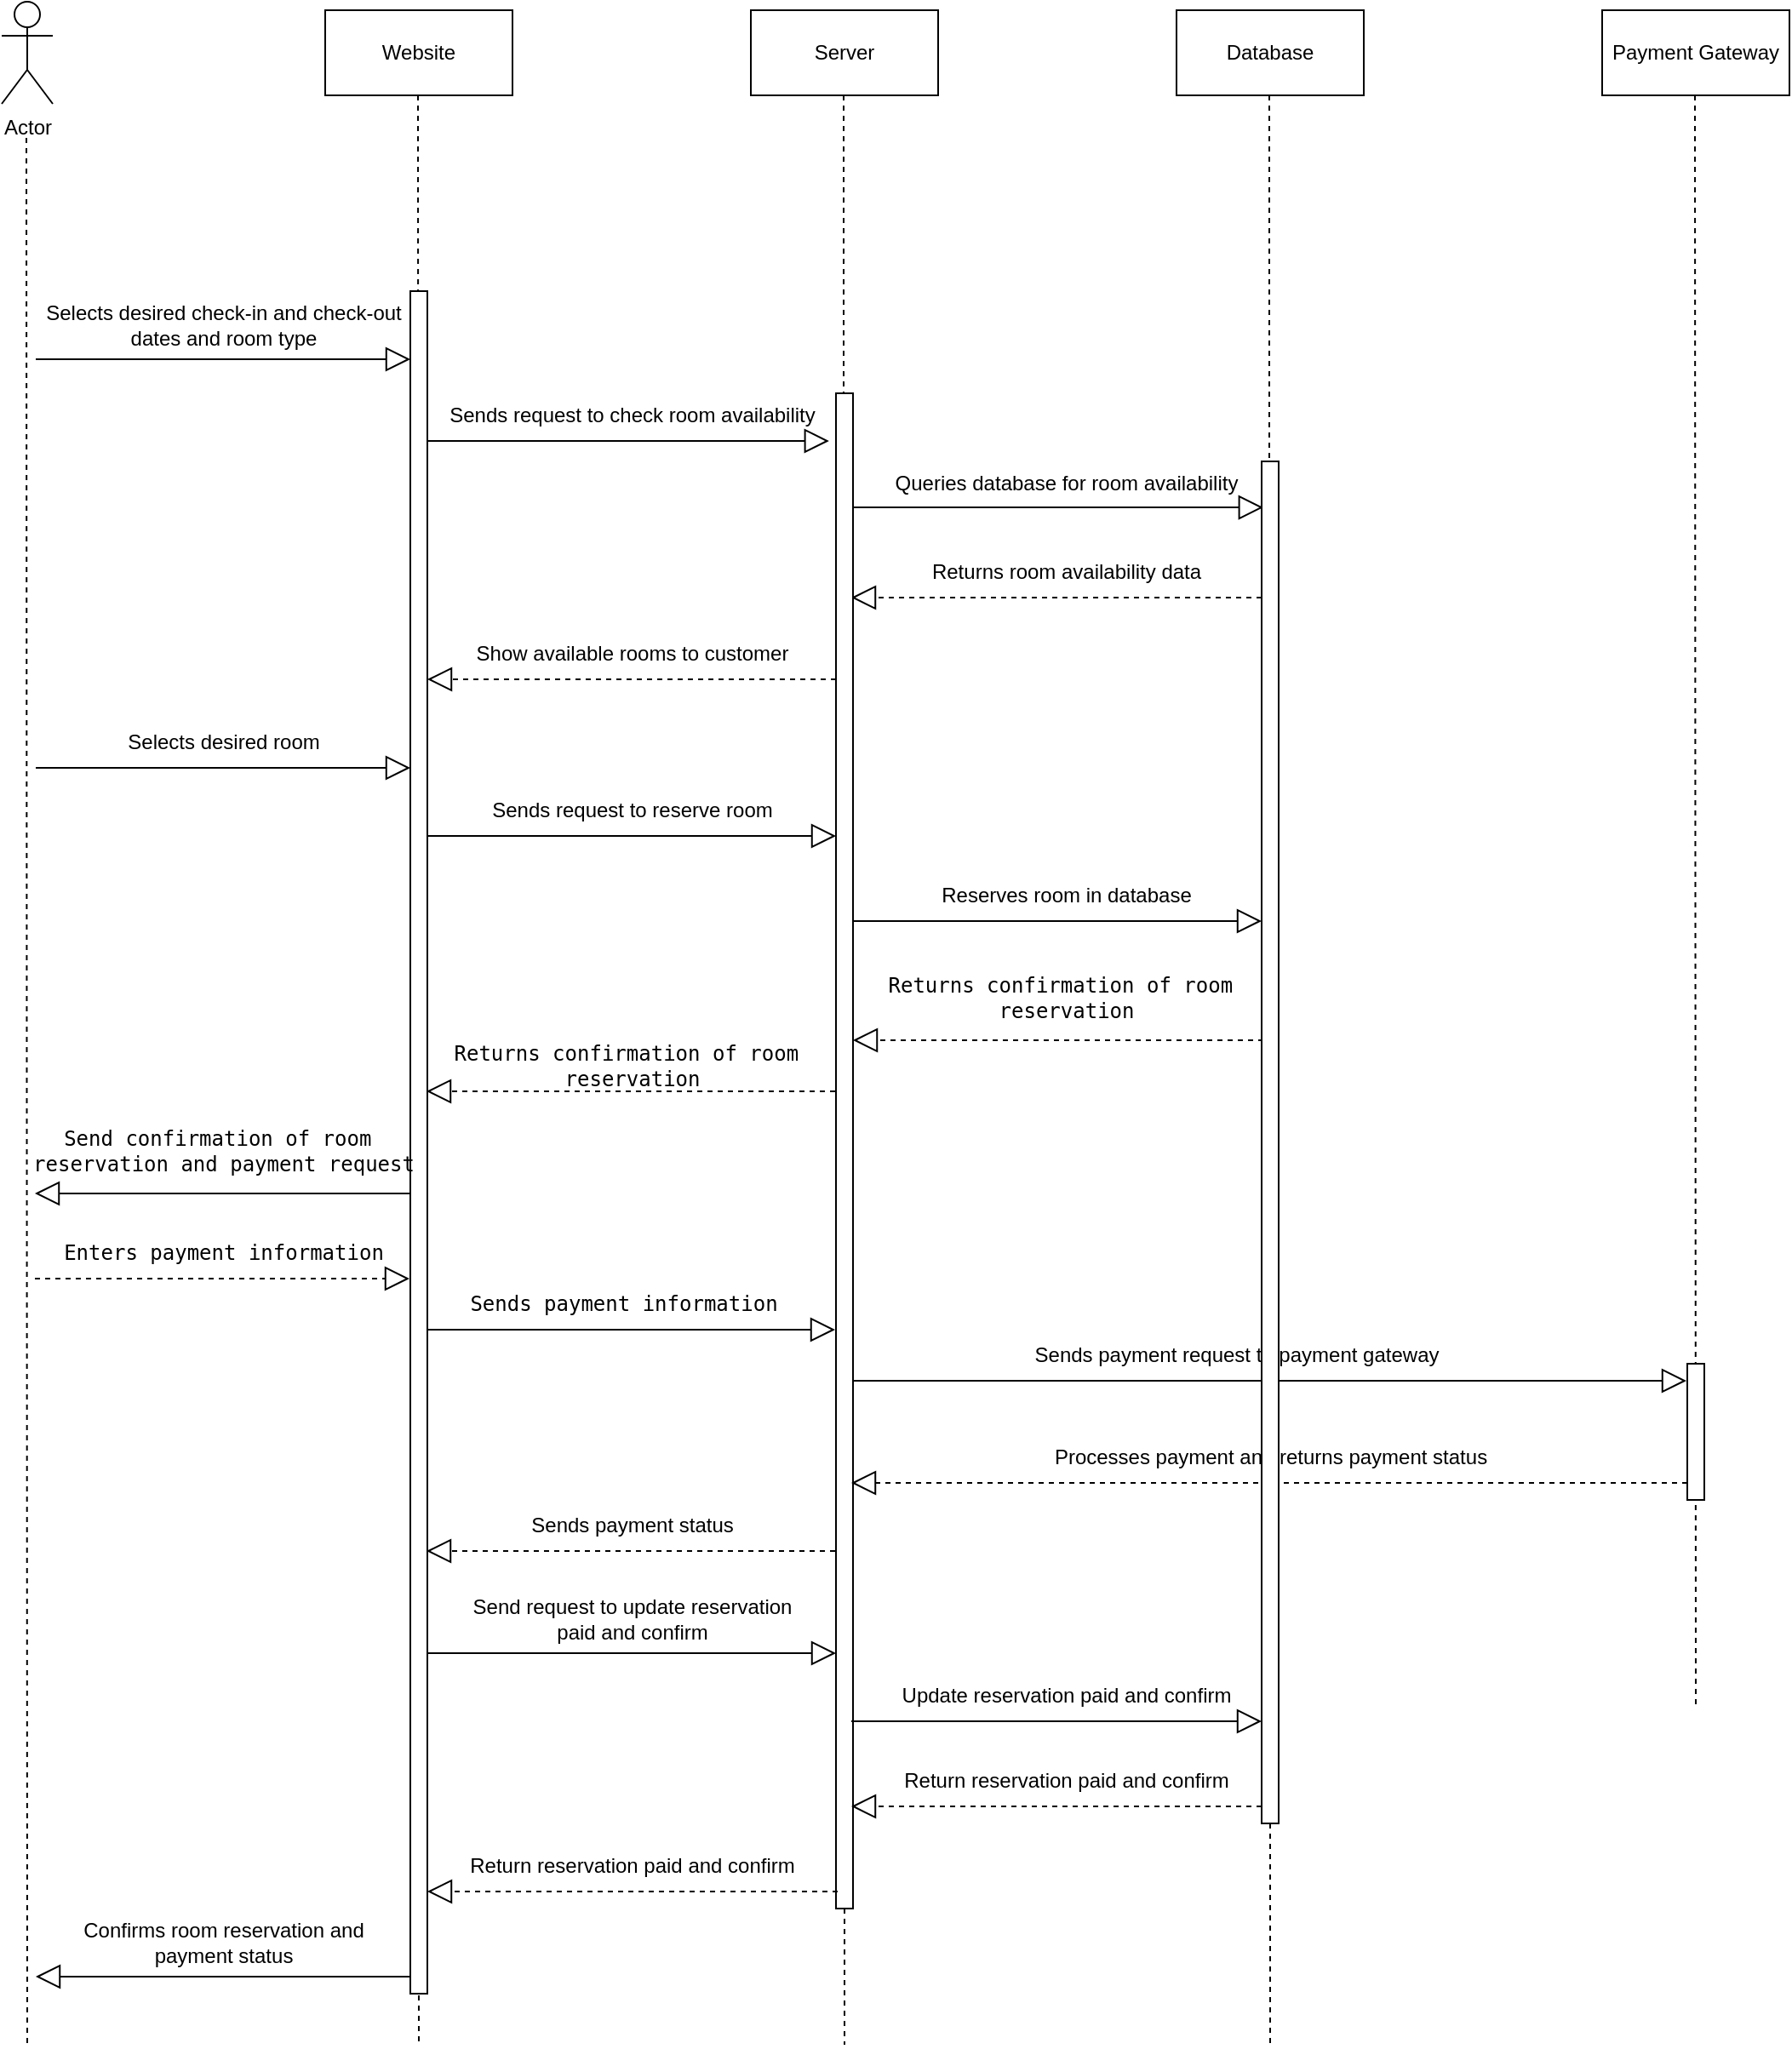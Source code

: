 <mxfile version="21.2.9" type="github">
  <diagram name="Page-1" id="Bzcg76JZAYMFacvBCj7k">
    <mxGraphModel dx="954" dy="556" grid="1" gridSize="10" guides="1" tooltips="1" connect="1" arrows="1" fold="1" page="1" pageScale="1" pageWidth="1100" pageHeight="1700" math="0" shadow="0">
      <root>
        <mxCell id="0" />
        <mxCell id="1" parent="0" />
        <mxCell id="-xuDfmW8_niUfC1Qt930-63" value="" style="endArrow=block;endFill=0;endSize=12;html=1;rounded=0;" parent="1" edge="1">
          <mxGeometry width="160" relative="1" as="geometry">
            <mxPoint x="538.5" y="850" as="sourcePoint" />
            <mxPoint x="1029.5" y="850" as="targetPoint" />
          </mxGeometry>
        </mxCell>
        <mxCell id="-xuDfmW8_niUfC1Qt930-1" value="Actor" style="shape=umlActor;verticalLabelPosition=bottom;verticalAlign=top;html=1;outlineConnect=0;" parent="1" vertex="1">
          <mxGeometry x="40" y="40" width="30" height="60" as="geometry" />
        </mxCell>
        <mxCell id="-xuDfmW8_niUfC1Qt930-2" value="Server" style="html=1;whiteSpace=wrap;" parent="1" vertex="1">
          <mxGeometry x="480" y="45" width="110" height="50" as="geometry" />
        </mxCell>
        <mxCell id="-xuDfmW8_niUfC1Qt930-3" value="Website" style="html=1;whiteSpace=wrap;" parent="1" vertex="1">
          <mxGeometry x="230" y="45" width="110" height="50" as="geometry" />
        </mxCell>
        <mxCell id="-xuDfmW8_niUfC1Qt930-4" value="" style="endArrow=none;dashed=1;endFill=0;endSize=12;html=1;rounded=0;" parent="1" edge="1">
          <mxGeometry width="160" relative="1" as="geometry">
            <mxPoint x="54.5" y="120" as="sourcePoint" />
            <mxPoint x="55" y="1240" as="targetPoint" />
          </mxGeometry>
        </mxCell>
        <mxCell id="-xuDfmW8_niUfC1Qt930-5" value="" style="endArrow=none;dashed=1;endFill=0;endSize=12;html=1;rounded=0;" parent="1" edge="1">
          <mxGeometry width="160" relative="1" as="geometry">
            <mxPoint x="284.5" y="95" as="sourcePoint" />
            <mxPoint x="285" y="1240" as="targetPoint" />
          </mxGeometry>
        </mxCell>
        <mxCell id="-xuDfmW8_niUfC1Qt930-6" value="" style="endArrow=none;dashed=1;endFill=0;endSize=12;html=1;rounded=0;" parent="1" source="-xuDfmW8_niUfC1Qt930-67" edge="1">
          <mxGeometry width="160" relative="1" as="geometry">
            <mxPoint x="534.5" y="95" as="sourcePoint" />
            <mxPoint x="535" y="1240" as="targetPoint" />
          </mxGeometry>
        </mxCell>
        <mxCell id="-xuDfmW8_niUfC1Qt930-36" value="&lt;div&gt;Selects desired check-in and check-out &lt;br&gt;&lt;/div&gt;&lt;div&gt;dates and room type&lt;/div&gt;" style="text;html=1;align=center;verticalAlign=middle;resizable=0;points=[];autosize=1;strokeColor=none;fillColor=none;" parent="1" vertex="1">
          <mxGeometry x="50" y="210" width="240" height="40" as="geometry" />
        </mxCell>
        <mxCell id="-xuDfmW8_niUfC1Qt930-37" value="Sends request to check room availability" style="text;html=1;align=center;verticalAlign=middle;resizable=0;points=[];autosize=1;strokeColor=none;fillColor=none;" parent="1" vertex="1">
          <mxGeometry x="290" y="268" width="240" height="30" as="geometry" />
        </mxCell>
        <mxCell id="-xuDfmW8_niUfC1Qt930-38" value="Database" style="html=1;whiteSpace=wrap;" parent="1" vertex="1">
          <mxGeometry x="730" y="45" width="110" height="50" as="geometry" />
        </mxCell>
        <mxCell id="-xuDfmW8_niUfC1Qt930-39" value="" style="endArrow=none;dashed=1;endFill=0;endSize=12;html=1;rounded=0;" parent="1" source="-xuDfmW8_niUfC1Qt930-69" edge="1">
          <mxGeometry width="160" relative="1" as="geometry">
            <mxPoint x="784.5" y="95" as="sourcePoint" />
            <mxPoint x="785" y="1240" as="targetPoint" />
          </mxGeometry>
        </mxCell>
        <mxCell id="-xuDfmW8_niUfC1Qt930-40" value="Queries database for room availability" style="text;html=1;align=center;verticalAlign=middle;resizable=0;points=[];autosize=1;strokeColor=none;fillColor=none;" parent="1" vertex="1">
          <mxGeometry x="550" y="308" width="230" height="30" as="geometry" />
        </mxCell>
        <mxCell id="-xuDfmW8_niUfC1Qt930-41" value="Returns room availability data" style="text;html=1;align=center;verticalAlign=middle;resizable=0;points=[];autosize=1;strokeColor=none;fillColor=none;" parent="1" vertex="1">
          <mxGeometry x="570" y="360" width="190" height="30" as="geometry" />
        </mxCell>
        <mxCell id="-xuDfmW8_niUfC1Qt930-42" value="Show available rooms to customer" style="text;html=1;align=center;verticalAlign=middle;resizable=0;points=[];autosize=1;strokeColor=none;fillColor=none;" parent="1" vertex="1">
          <mxGeometry x="305" y="408" width="210" height="30" as="geometry" />
        </mxCell>
        <mxCell id="-xuDfmW8_niUfC1Qt930-43" value="Selects desired room" style="text;html=1;align=center;verticalAlign=middle;resizable=0;points=[];autosize=1;strokeColor=none;fillColor=none;" parent="1" vertex="1">
          <mxGeometry x="100" y="460" width="140" height="30" as="geometry" />
        </mxCell>
        <mxCell id="-xuDfmW8_niUfC1Qt930-44" value="Sends request to reserve room" style="text;html=1;align=center;verticalAlign=middle;resizable=0;points=[];autosize=1;strokeColor=none;fillColor=none;" parent="1" vertex="1">
          <mxGeometry x="315" y="500" width="190" height="30" as="geometry" />
        </mxCell>
        <mxCell id="-xuDfmW8_niUfC1Qt930-45" value="Reserves room in database" style="text;html=1;align=center;verticalAlign=middle;resizable=0;points=[];autosize=1;strokeColor=none;fillColor=none;" parent="1" vertex="1">
          <mxGeometry x="575" y="550" width="180" height="30" as="geometry" />
        </mxCell>
        <mxCell id="-xuDfmW8_niUfC1Qt930-46" value="Payment Gateway" style="html=1;whiteSpace=wrap;" parent="1" vertex="1">
          <mxGeometry x="980" y="45" width="110" height="50" as="geometry" />
        </mxCell>
        <mxCell id="-xuDfmW8_niUfC1Qt930-47" value="" style="endArrow=none;dashed=1;endFill=0;endSize=12;html=1;rounded=0;" parent="1" edge="1">
          <mxGeometry width="160" relative="1" as="geometry">
            <mxPoint x="1034.5" y="95" as="sourcePoint" />
            <mxPoint x="1035" y="1040" as="targetPoint" />
          </mxGeometry>
        </mxCell>
        <mxCell id="-xuDfmW8_niUfC1Qt930-50" value="Sends payment status " style="text;html=1;align=center;verticalAlign=middle;resizable=0;points=[];autosize=1;strokeColor=none;fillColor=none;" parent="1" vertex="1">
          <mxGeometry x="334.5" y="920" width="150" height="30" as="geometry" />
        </mxCell>
        <mxCell id="-xuDfmW8_niUfC1Qt930-51" value="&lt;div&gt;Confirms room reservation and &lt;br&gt;&lt;/div&gt;&lt;div&gt;payment status&lt;/div&gt;" style="text;html=1;align=center;verticalAlign=middle;resizable=0;points=[];autosize=1;strokeColor=none;fillColor=none;" parent="1" vertex="1">
          <mxGeometry x="75" y="1160" width="190" height="40" as="geometry" />
        </mxCell>
        <mxCell id="-xuDfmW8_niUfC1Qt930-53" value="" style="endArrow=block;endFill=0;endSize=12;html=1;rounded=0;entryX=1;entryY=1;entryDx=0;entryDy=0;entryPerimeter=0;" parent="1" edge="1">
          <mxGeometry width="160" relative="1" as="geometry">
            <mxPoint x="60" y="250" as="sourcePoint" />
            <mxPoint x="280" y="250" as="targetPoint" />
          </mxGeometry>
        </mxCell>
        <mxCell id="-xuDfmW8_niUfC1Qt930-54" value="" style="endArrow=block;endFill=0;endSize=12;html=1;rounded=0;entryX=1;entryY=1;entryDx=0;entryDy=0;entryPerimeter=0;" parent="1" edge="1">
          <mxGeometry width="160" relative="1" as="geometry">
            <mxPoint x="60" y="490" as="sourcePoint" />
            <mxPoint x="280" y="490" as="targetPoint" />
          </mxGeometry>
        </mxCell>
        <mxCell id="-xuDfmW8_niUfC1Qt930-55" value="" style="endArrow=block;endFill=0;endSize=12;html=1;rounded=0;entryX=1;entryY=1;entryDx=0;entryDy=0;entryPerimeter=0;" parent="1" edge="1">
          <mxGeometry width="160" relative="1" as="geometry">
            <mxPoint x="280" y="1200" as="sourcePoint" />
            <mxPoint x="60" y="1200" as="targetPoint" />
          </mxGeometry>
        </mxCell>
        <mxCell id="-xuDfmW8_niUfC1Qt930-56" value="" style="endArrow=block;endFill=0;endSize=12;html=1;rounded=0;entryX=0.983;entryY=1;entryDx=0;entryDy=0;entryPerimeter=0;" parent="1" target="-xuDfmW8_niUfC1Qt930-37" edge="1">
          <mxGeometry width="160" relative="1" as="geometry">
            <mxPoint x="290" y="298" as="sourcePoint" />
            <mxPoint x="510" y="298" as="targetPoint" />
          </mxGeometry>
        </mxCell>
        <mxCell id="-xuDfmW8_niUfC1Qt930-57" value="" style="endArrow=block;endFill=0;endSize=12;html=1;rounded=0;dashed=1;" parent="1" edge="1">
          <mxGeometry width="160" relative="1" as="geometry">
            <mxPoint x="530" y="438" as="sourcePoint" />
            <mxPoint x="290" y="438" as="targetPoint" />
          </mxGeometry>
        </mxCell>
        <mxCell id="-xuDfmW8_niUfC1Qt930-58" value="" style="endArrow=block;endFill=0;endSize=12;html=1;rounded=0;" parent="1" edge="1">
          <mxGeometry width="160" relative="1" as="geometry">
            <mxPoint x="290" y="530" as="sourcePoint" />
            <mxPoint x="530" y="530" as="targetPoint" />
          </mxGeometry>
        </mxCell>
        <mxCell id="-xuDfmW8_niUfC1Qt930-59" value="" style="endArrow=block;endFill=0;endSize=12;html=1;rounded=0;dashed=1;" parent="1" edge="1">
          <mxGeometry width="160" relative="1" as="geometry">
            <mxPoint x="529.5" y="950" as="sourcePoint" />
            <mxPoint x="289.5" y="950" as="targetPoint" />
          </mxGeometry>
        </mxCell>
        <mxCell id="-xuDfmW8_niUfC1Qt930-60" value="" style="endArrow=block;endFill=0;endSize=12;html=1;rounded=0;entryX=1.004;entryY=0.967;entryDx=0;entryDy=0;entryPerimeter=0;" parent="1" target="-xuDfmW8_niUfC1Qt930-40" edge="1">
          <mxGeometry width="160" relative="1" as="geometry">
            <mxPoint x="540" y="337" as="sourcePoint" />
            <mxPoint x="760" y="337" as="targetPoint" />
          </mxGeometry>
        </mxCell>
        <mxCell id="-xuDfmW8_niUfC1Qt930-61" value="" style="endArrow=block;endFill=0;endSize=12;html=1;rounded=0;entryX=1.004;entryY=0.967;entryDx=0;entryDy=0;entryPerimeter=0;dashed=1;" parent="1" edge="1">
          <mxGeometry width="160" relative="1" as="geometry">
            <mxPoint x="780" y="390" as="sourcePoint" />
            <mxPoint x="539" y="390" as="targetPoint" />
          </mxGeometry>
        </mxCell>
        <mxCell id="-xuDfmW8_niUfC1Qt930-62" value="" style="endArrow=block;endFill=0;endSize=12;html=1;rounded=0;entryX=1.004;entryY=0.967;entryDx=0;entryDy=0;entryPerimeter=0;" parent="1" edge="1">
          <mxGeometry width="160" relative="1" as="geometry">
            <mxPoint x="539" y="580" as="sourcePoint" />
            <mxPoint x="780" y="580" as="targetPoint" />
          </mxGeometry>
        </mxCell>
        <mxCell id="-xuDfmW8_niUfC1Qt930-65" value="" style="html=1;points=[];perimeter=orthogonalPerimeter;outlineConnect=0;targetShapes=umlLifeline;portConstraint=eastwest;newEdgeStyle={&quot;edgeStyle&quot;:&quot;elbowEdgeStyle&quot;,&quot;elbow&quot;:&quot;vertical&quot;,&quot;curved&quot;:0,&quot;rounded&quot;:0};" parent="1" vertex="1">
          <mxGeometry x="280" y="210" width="10" height="1000" as="geometry" />
        </mxCell>
        <mxCell id="-xuDfmW8_niUfC1Qt930-68" value="" style="endArrow=none;dashed=1;endFill=0;endSize=12;html=1;rounded=0;" parent="1" target="-xuDfmW8_niUfC1Qt930-67" edge="1">
          <mxGeometry width="160" relative="1" as="geometry">
            <mxPoint x="534.5" y="95" as="sourcePoint" />
            <mxPoint x="535" y="840" as="targetPoint" />
          </mxGeometry>
        </mxCell>
        <mxCell id="-xuDfmW8_niUfC1Qt930-67" value="" style="html=1;points=[];perimeter=orthogonalPerimeter;outlineConnect=0;targetShapes=umlLifeline;portConstraint=eastwest;newEdgeStyle={&quot;edgeStyle&quot;:&quot;elbowEdgeStyle&quot;,&quot;elbow&quot;:&quot;vertical&quot;,&quot;curved&quot;:0,&quot;rounded&quot;:0};" parent="1" vertex="1">
          <mxGeometry x="530" y="270" width="10" height="890" as="geometry" />
        </mxCell>
        <mxCell id="-xuDfmW8_niUfC1Qt930-70" value="" style="endArrow=none;dashed=1;endFill=0;endSize=12;html=1;rounded=0;" parent="1" target="-xuDfmW8_niUfC1Qt930-69" edge="1">
          <mxGeometry width="160" relative="1" as="geometry">
            <mxPoint x="784.5" y="95" as="sourcePoint" />
            <mxPoint x="785" y="840" as="targetPoint" />
          </mxGeometry>
        </mxCell>
        <mxCell id="-xuDfmW8_niUfC1Qt930-64" value="" style="endArrow=block;endFill=0;endSize=12;html=1;rounded=0;dashed=1;" parent="1" edge="1">
          <mxGeometry width="160" relative="1" as="geometry">
            <mxPoint x="1030" y="910" as="sourcePoint" />
            <mxPoint x="539" y="910" as="targetPoint" />
          </mxGeometry>
        </mxCell>
        <mxCell id="-xuDfmW8_niUfC1Qt930-71" value="" style="html=1;points=[];perimeter=orthogonalPerimeter;outlineConnect=0;targetShapes=umlLifeline;portConstraint=eastwest;newEdgeStyle={&quot;edgeStyle&quot;:&quot;elbowEdgeStyle&quot;,&quot;elbow&quot;:&quot;vertical&quot;,&quot;curved&quot;:0,&quot;rounded&quot;:0};" parent="1" vertex="1">
          <mxGeometry x="1030" y="840" width="10" height="80" as="geometry" />
        </mxCell>
        <mxCell id="-xuDfmW8_niUfC1Qt930-48" value="&lt;div&gt;Sends payment request to payment gateway&lt;/div&gt;" style="text;html=1;align=center;verticalAlign=middle;resizable=0;points=[];autosize=1;strokeColor=none;fillColor=none;" parent="1" vertex="1">
          <mxGeometry x="629.5" y="820" width="270" height="30" as="geometry" />
        </mxCell>
        <mxCell id="-xuDfmW8_niUfC1Qt930-49" value="&lt;div&gt;Processes payment and returns payment status&lt;/div&gt;" style="text;html=1;align=center;verticalAlign=middle;resizable=0;points=[];autosize=1;strokeColor=none;fillColor=none;" parent="1" vertex="1">
          <mxGeometry x="639.5" y="880" width="290" height="30" as="geometry" />
        </mxCell>
        <mxCell id="Q9uT-s8f6RBIE_8jwWym-1" value="&lt;pre&gt;&lt;code class=&quot;!whitespace-pre hljs language-rust&quot;&gt;Returns confirmation of room &lt;br&gt;reservation&lt;/code&gt;&lt;/pre&gt;" style="text;html=1;align=center;verticalAlign=middle;resizable=0;points=[];autosize=1;strokeColor=none;fillColor=none;" parent="1" vertex="1">
          <mxGeometry x="550" y="590" width="230" height="70" as="geometry" />
        </mxCell>
        <mxCell id="Q9uT-s8f6RBIE_8jwWym-2" value="&lt;pre&gt;&lt;code class=&quot;!whitespace-pre hljs language-rust&quot;&gt;Returns confirmation of room &lt;br&gt;reservation&lt;/code&gt;&lt;/pre&gt;" style="text;html=1;align=center;verticalAlign=middle;resizable=0;points=[];autosize=1;strokeColor=none;fillColor=none;" parent="1" vertex="1">
          <mxGeometry x="294.5" y="630" width="230" height="70" as="geometry" />
        </mxCell>
        <mxCell id="Q9uT-s8f6RBIE_8jwWym-3" value="&lt;pre&gt;&lt;code class=&quot;!whitespace-pre hljs language-rust&quot;&gt;Send confirmation of room &lt;br&gt;reservation and payment &lt;/code&gt;&lt;code class=&quot;!whitespace-pre hljs language-rust&quot;&gt;request&lt;/code&gt;&lt;/pre&gt;" style="text;html=1;align=center;verticalAlign=middle;resizable=0;points=[];autosize=1;strokeColor=none;fillColor=none;" parent="1" vertex="1">
          <mxGeometry x="50" y="680" width="240" height="70" as="geometry" />
        </mxCell>
        <mxCell id="Q9uT-s8f6RBIE_8jwWym-4" value="&lt;pre&gt;&lt;code class=&quot;!whitespace-pre hljs language-rust&quot;&gt;Enters payment information&lt;/code&gt;&lt;/pre&gt;" style="text;html=1;align=center;verticalAlign=middle;resizable=0;points=[];autosize=1;strokeColor=none;fillColor=none;" parent="1" vertex="1">
          <mxGeometry x="64.5" y="750" width="210" height="50" as="geometry" />
        </mxCell>
        <mxCell id="Q9uT-s8f6RBIE_8jwWym-5" value="&lt;pre&gt;&lt;code class=&quot;!whitespace-pre hljs language-rust&quot;&gt;Sends payment information&lt;/code&gt;&lt;/pre&gt;" style="text;html=1;align=center;verticalAlign=middle;resizable=0;points=[];autosize=1;strokeColor=none;fillColor=none;" parent="1" vertex="1">
          <mxGeometry x="304.5" y="780" width="200" height="50" as="geometry" />
        </mxCell>
        <mxCell id="Q9uT-s8f6RBIE_8jwWym-6" value="" style="endArrow=block;endFill=0;endSize=12;html=1;rounded=0;entryX=1.004;entryY=0.967;entryDx=0;entryDy=0;entryPerimeter=0;dashed=1;" parent="1" edge="1">
          <mxGeometry width="160" relative="1" as="geometry">
            <mxPoint x="781" y="650" as="sourcePoint" />
            <mxPoint x="540" y="650" as="targetPoint" />
          </mxGeometry>
        </mxCell>
        <mxCell id="-xuDfmW8_niUfC1Qt930-69" value="" style="html=1;points=[];perimeter=orthogonalPerimeter;outlineConnect=0;targetShapes=umlLifeline;portConstraint=eastwest;newEdgeStyle={&quot;edgeStyle&quot;:&quot;elbowEdgeStyle&quot;,&quot;elbow&quot;:&quot;vertical&quot;,&quot;curved&quot;:0,&quot;rounded&quot;:0};" parent="1" vertex="1">
          <mxGeometry x="780" y="310" width="10" height="800" as="geometry" />
        </mxCell>
        <mxCell id="Q9uT-s8f6RBIE_8jwWym-7" value="" style="endArrow=block;endFill=0;endSize=12;html=1;rounded=0;dashed=1;" parent="1" edge="1">
          <mxGeometry width="160" relative="1" as="geometry">
            <mxPoint x="529.5" y="680" as="sourcePoint" />
            <mxPoint x="289.5" y="680" as="targetPoint" />
          </mxGeometry>
        </mxCell>
        <mxCell id="Q9uT-s8f6RBIE_8jwWym-8" value="" style="endArrow=block;endFill=0;endSize=12;html=1;rounded=0;entryX=1;entryY=1;entryDx=0;entryDy=0;entryPerimeter=0;" parent="1" edge="1">
          <mxGeometry width="160" relative="1" as="geometry">
            <mxPoint x="279.5" y="740" as="sourcePoint" />
            <mxPoint x="59.5" y="740" as="targetPoint" />
          </mxGeometry>
        </mxCell>
        <mxCell id="Q9uT-s8f6RBIE_8jwWym-9" value="" style="endArrow=block;endFill=0;endSize=12;html=1;rounded=0;entryX=1;entryY=1;entryDx=0;entryDy=0;entryPerimeter=0;dashed=1;" parent="1" edge="1">
          <mxGeometry width="160" relative="1" as="geometry">
            <mxPoint x="59.5" y="790" as="sourcePoint" />
            <mxPoint x="279.5" y="790" as="targetPoint" />
          </mxGeometry>
        </mxCell>
        <mxCell id="Q9uT-s8f6RBIE_8jwWym-10" value="" style="endArrow=block;endFill=0;endSize=12;html=1;rounded=0;" parent="1" edge="1">
          <mxGeometry width="160" relative="1" as="geometry">
            <mxPoint x="289.5" y="820" as="sourcePoint" />
            <mxPoint x="529.5" y="820" as="targetPoint" />
          </mxGeometry>
        </mxCell>
        <mxCell id="9peqqxJoQd_XAFCV2iIx-1" value="" style="endArrow=block;endFill=0;endSize=12;html=1;rounded=0;" edge="1" parent="1">
          <mxGeometry width="160" relative="1" as="geometry">
            <mxPoint x="290" y="1010" as="sourcePoint" />
            <mxPoint x="530" y="1010" as="targetPoint" />
          </mxGeometry>
        </mxCell>
        <mxCell id="9peqqxJoQd_XAFCV2iIx-2" value="&lt;div&gt;Send request to update reservation &lt;br&gt;&lt;/div&gt;&lt;div&gt;paid and confirm&lt;/div&gt;" style="text;html=1;align=center;verticalAlign=middle;resizable=0;points=[];autosize=1;strokeColor=none;fillColor=none;" vertex="1" parent="1">
          <mxGeometry x="299.5" y="970" width="220" height="40" as="geometry" />
        </mxCell>
        <mxCell id="9peqqxJoQd_XAFCV2iIx-3" value="" style="endArrow=block;endFill=0;endSize=12;html=1;rounded=0;entryX=1.004;entryY=0.967;entryDx=0;entryDy=0;entryPerimeter=0;" edge="1" parent="1">
          <mxGeometry width="160" relative="1" as="geometry">
            <mxPoint x="539" y="1050" as="sourcePoint" />
            <mxPoint x="780" y="1050" as="targetPoint" />
          </mxGeometry>
        </mxCell>
        <mxCell id="9peqqxJoQd_XAFCV2iIx-4" value="Update reservation paid and confirm" style="text;html=1;align=center;verticalAlign=middle;resizable=0;points=[];autosize=1;strokeColor=none;fillColor=none;" vertex="1" parent="1">
          <mxGeometry x="555" y="1020" width="220" height="30" as="geometry" />
        </mxCell>
        <mxCell id="9peqqxJoQd_XAFCV2iIx-6" value="" style="endArrow=block;endFill=0;endSize=12;html=1;rounded=0;entryX=1.004;entryY=0.967;entryDx=0;entryDy=0;entryPerimeter=0;dashed=1;" edge="1" parent="1">
          <mxGeometry width="160" relative="1" as="geometry">
            <mxPoint x="780" y="1100" as="sourcePoint" />
            <mxPoint x="539" y="1100" as="targetPoint" />
          </mxGeometry>
        </mxCell>
        <mxCell id="9peqqxJoQd_XAFCV2iIx-7" value="Return reservation paid and confirm" style="text;html=1;align=center;verticalAlign=middle;resizable=0;points=[];autosize=1;strokeColor=none;fillColor=none;" vertex="1" parent="1">
          <mxGeometry x="555" y="1070" width="220" height="30" as="geometry" />
        </mxCell>
        <mxCell id="9peqqxJoQd_XAFCV2iIx-8" value="" style="endArrow=block;endFill=0;endSize=12;html=1;rounded=0;entryX=1.004;entryY=0.967;entryDx=0;entryDy=0;entryPerimeter=0;dashed=1;" edge="1" parent="1">
          <mxGeometry width="160" relative="1" as="geometry">
            <mxPoint x="531" y="1150" as="sourcePoint" />
            <mxPoint x="290" y="1150" as="targetPoint" />
          </mxGeometry>
        </mxCell>
        <mxCell id="9peqqxJoQd_XAFCV2iIx-9" value="Return reservation paid and confirm" style="text;html=1;align=center;verticalAlign=middle;resizable=0;points=[];autosize=1;strokeColor=none;fillColor=none;" vertex="1" parent="1">
          <mxGeometry x="300" y="1120" width="220" height="30" as="geometry" />
        </mxCell>
      </root>
    </mxGraphModel>
  </diagram>
</mxfile>
